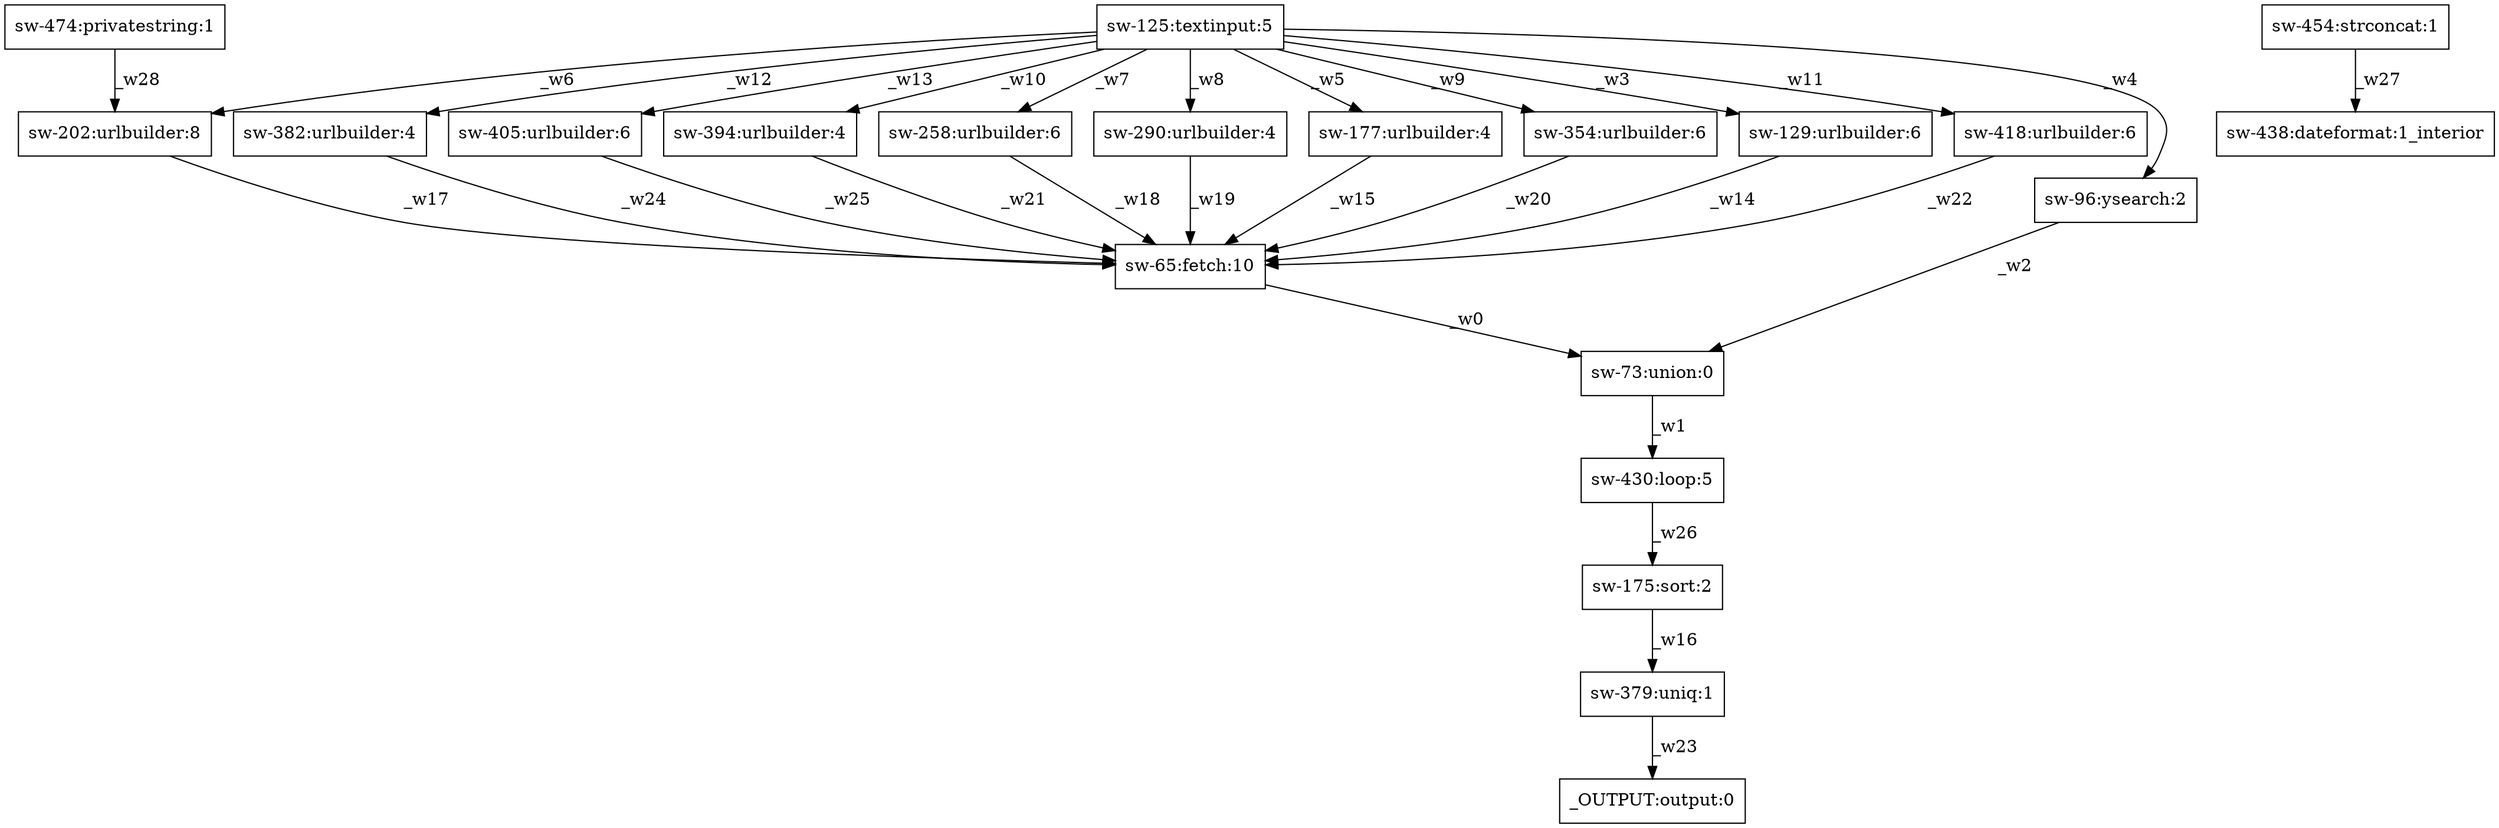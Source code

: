 digraph test1 { node [shape=box] "sw-96" [label="sw-96:ysearch:2"];"sw-418" [label="sw-418:urlbuilder:6"];"_OUTPUT" [label="_OUTPUT:output:0"];"sw-454" [label="sw-454:strconcat:1"];"sw-175" [label="sw-175:sort:2"];"sw-379" [label="sw-379:uniq:1"];"sw-438" [label="sw-438:dateformat:1_interior"];"sw-65" [label="sw-65:fetch:10"];"sw-202" [label="sw-202:urlbuilder:8"];"sw-382" [label="sw-382:urlbuilder:4"];"sw-405" [label="sw-405:urlbuilder:6"];"sw-394" [label="sw-394:urlbuilder:4"];"sw-430" [label="sw-430:loop:5"];"sw-73" [label="sw-73:union:0"];"sw-125" [label="sw-125:textinput:5"];"sw-258" [label="sw-258:urlbuilder:6"];"sw-290" [label="sw-290:urlbuilder:4"];"sw-177" [label="sw-177:urlbuilder:4"];"sw-354" [label="sw-354:urlbuilder:6"];"sw-474" [label="sw-474:privatestring:1"];"sw-129" [label="sw-129:urlbuilder:6"];"sw-65" -> "sw-73" [label="_w0"];"sw-73" -> "sw-430" [label="_w1"];"sw-96" -> "sw-73" [label="_w2"];"sw-125" -> "sw-129" [label="_w3"];"sw-125" -> "sw-96" [label="_w4"];"sw-125" -> "sw-177" [label="_w5"];"sw-125" -> "sw-202" [label="_w6"];"sw-125" -> "sw-258" [label="_w7"];"sw-125" -> "sw-290" [label="_w8"];"sw-125" -> "sw-354" [label="_w9"];"sw-125" -> "sw-394" [label="_w10"];"sw-125" -> "sw-418" [label="_w11"];"sw-125" -> "sw-382" [label="_w12"];"sw-125" -> "sw-405" [label="_w13"];"sw-129" -> "sw-65" [label="_w14"];"sw-177" -> "sw-65" [label="_w15"];"sw-175" -> "sw-379" [label="_w16"];"sw-202" -> "sw-65" [label="_w17"];"sw-258" -> "sw-65" [label="_w18"];"sw-290" -> "sw-65" [label="_w19"];"sw-354" -> "sw-65" [label="_w20"];"sw-394" -> "sw-65" [label="_w21"];"sw-418" -> "sw-65" [label="_w22"];"sw-379" -> "_OUTPUT" [label="_w23"];"sw-382" -> "sw-65" [label="_w24"];"sw-405" -> "sw-65" [label="_w25"];"sw-430" -> "sw-175" [label="_w26"];"sw-454" -> "sw-438" [label="_w27"];"sw-474" -> "sw-202" [label="_w28"];}